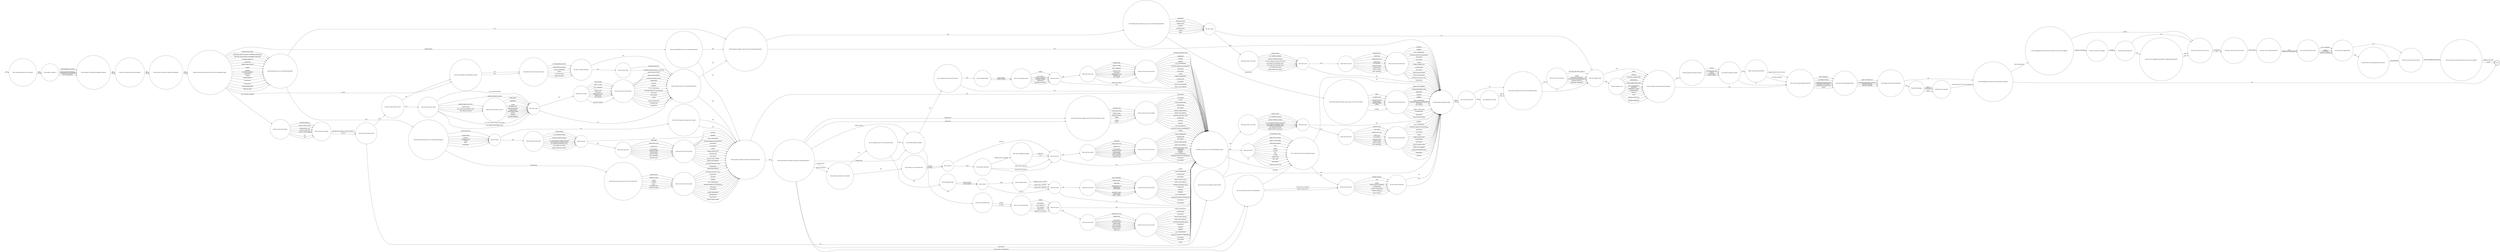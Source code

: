 digraph ATTEMPTED_ESCAPE_FROM_CUSTODY {  rankdir=LR;
  node [shape = circle];
  START_NODE [label="", shape=none];
  START_NODE -> 44769 [label = "start"];
  END_NODE [label="END", shape="doublecircle"];
  44147 [label = "Was force used?"];
  44147 -> 45096 [label = "YES"];
  44147 -> 44320 [label = "NO"];
  44152 [label = "How did the prisoner gain access to the top of the fence?"];
  44152 -> 44297 [label = "LADDER"];
  44152 -> 44297 [label = "ROPE"];
  44152 -> 44297 [label = "CLIMBING AIDS"];
  44152 -> 44297 [label = "FURNITURE ITEMS"];
  44152 -> 44297 [label = "SPORTS ITEMS"];
  44152 -> 44297 [label = "GROUNDS ITEMS"];
  44152 -> 44297 [label = "OTHER"];
  44163 [label = "Where was the cell situated?"];
  44163 -> 44506 [label = "SSU"];
  44163 -> 44506 [label = "CRC"];
  44163 -> 44506 [label = "WING/HOUSEBLOCK"];
  44163 -> 44506 [label = "HEALTH CARE CENTRE"];
  44163 -> 44506 [label = "SEGREGATION UNIT"];
  44163 -> 44506 [label = "RULE 43 UNIT (OR)"];
  44163 -> 44506 [label = "RULE 43 UNIT (GOAD)"];
  44171 [label = "How did the prisoner gain access to the external perimeter?"];
  44171 -> 44952 [label = "WINDOW"];
  44171 -> 44952 [label = "EXTERNAL WALL"];
  44171 -> 44952 [label = "FLOOR"];
  44171 -> 44952 [label = "ROOF"];
  44171 -> 44952 [label = "DOOR/GATE"];
  44171 -> 44952 [label = "THROUGH FENCE"];
  44171 -> 44952 [label = "UNDER FENCE"];
  44171 -> 44152 [label = "OVER FENCE"];
  44225 [label = "Was the fence?"];
  44225 -> 45019 [label = "CLAD"];
  44225 -> 44327 [label = "UNCLAD"];
  44229 [label = "Was the exit through an unlocked door or gate?"];
  44229 -> 44681 [label = "YES"];
  44229 -> 44681 [label = "NO"];
  44233 [label = "Enter description of person(s) injured"];
  44233 -> 45014 [label = "STAFF"];
  44233 -> 45014 [label = "PRISONERS"];
  44233 -> 45014 [label = "CIVILIAN GRADES"];
  44233 -> 45014 [label = "POLICE"];
  44233 -> 45014 [label = "EXTERNAL CIVILIANS"];
  44242 [label = "Did the prisoner leave the cell?"];
  44242 -> 45006 [label = "YES"];
  44242 -> 45003 [label = "NO"];
  44247 [label = "Was an attempt made to cut or breach the fence?"];
  44247 -> 45170 [label = "YES"];
  44247 -> 44759 [label = "NO"];
  44255 [label = "Was this a full or partial shut down?"];
  44255 -> 44346 [label = "FULL"];
  44255 -> 44346 [label = "PARTIAL (ENTER DETAILS)"];
  44274 [label = "Does the sportsfield have access to external perimeter?"];
  44274 -> 44681 [label = "YES"];
  44274 -> 44441 [label = "NO"];
  44278 [label = "Was the fence cut or breached from?"];
  44278 -> 44225 [label = "INSIDE"];
  44278 -> 44225 [label = "OUTSIDE"];
  44285 [label = "Was the telephone/it system shut down locally or by the service supplier?"];
  44285 -> 45150 [label = "LOCAL"];
  44285 -> 44920 [label = "SERVICE SUPPLIER"];
  44297 [label = "What was the source of the items?"];
  44297 -> 44681 [label = "WORKS DEPARTMENT"];
  44297 -> 44681 [label = "CONTRACTORS"];
  44297 -> 44681 [label = "EDUCATION"];
  44297 -> 44681 [label = "HEALTH CARE CENTRE"];
  44297 -> 44681 [label = "FARMS AND GARDENS"];
  44297 -> 44681 [label = "GYMNASIUM/SPORTS FIELD"];
  44297 -> 44681 [label = "WORKSHOPS"];
  44297 -> 44681 [label = "KITCHEN"];
  44297 -> 44681 [label = "HOBBIES"];
  44297 -> 44681 [label = "CELL FURNISHINGS"];
  44297 -> 44681 [label = "WING/HOUSEBLOCK FURNISHINGS"];
  44297 -> 44681 [label = "SMUGGLED"];
  44297 -> 44681 [label = "NOT KNOWN"];
  44300 [label = "What was the source of the tools?"];
  44300 -> 44352 [label = "WORKS DEPARTMENT"];
  44300 -> 44352 [label = "CONTRACTORS"];
  44300 -> 44352 [label = "EDUCATION"];
  44300 -> 44352 [label = "HEALTH CARE CENTRE"];
  44300 -> 44352 [label = "FARMS AND GARDENS"];
  44300 -> 44352 [label = "GYMNASIUM/SPORTS FIELD"];
  44300 -> 44352 [label = "WORKSHOPS"];
  44300 -> 44352 [label = "KITCHEN"];
  44300 -> 44352 [label = "HOBBIES"];
  44300 -> 44352 [label = "CELL FURNISHINGS"];
  44300 -> 44352 [label = "WING/HOUSEBLOCK FURNISHINGS"];
  44300 -> 44352 [label = "SMUGGLED"];
  44300 -> 44352 [label = "NOT KNOWN"];
  44300 -> 44352 [label = "OTHER"];
  44313 [label = "Was the wall breached from?"];
  44313 -> 44992 [label = "INSIDE"];
  44313 -> 44992 [label = "OUTSIDE"];
  44315 [label = "What tools were used?"];
  44315 -> 44869 [label = "HACKSAW BLADE"];
  44315 -> 44869 [label = "OTHER BLADE"];
  44315 -> 44869 [label = "WIRE CUTTERS"];
  44315 -> 44869 [label = "BOLT CROPPERS"];
  44315 -> 44869 [label = "DIGGING TOOL"];
  44315 -> 44869 [label = "CROW BAR"];
  44315 -> 44869 [label = "IMPROVISED TOOL"];
  44315 -> 44869 [label = "OTHER TOOL"];
  44315 -> 44869 [label = "NOT KNOWN"];
  44320 [label = "Were any weapons used?"];
  44320 -> 44554 [label = "YES"];
  44320 -> 44731 [label = "NO"];
  44327 [label = "Were tools used?"];
  44327 -> 44875 [label = "YES"];
  44327 -> 44352 [label = "NO"];
  44340 [label = "Was the keyword requested?"];
  44340 -> 45107 [label = "YES"];
  44340 -> 45150 [label = "NO"];
  44341 [label = "Which area did this give access to?"];
  44341 -> 44528 [label = "ANOTHER CELL"];
  44341 -> 44528 [label = "RECESS/SHOWERS"];
  44341 -> 44528 [label = "STORE ROOM"];
  44341 -> 44528 [label = "ASSOCIATION AREA"];
  44341 -> 44528 [label = "OFFICE"];
  44341 -> 44528 [label = "CANTEEN"];
  44341 -> 44528 [label = "KITCHEN/SERVERY"];
  44341 -> 44528 [label = "ROOF SPACE"];
  44341 -> 44528 [label = "BASEMENT"];
  44341 -> 44528 [label = "OTHER"];
  44346 [label = "Who authorised the shut down?"];
  44346 -> 44958 [label = "GOVERNOR"];
  44346 -> 44958 [label = "DEPUTY GOVERNOR"];
  44346 -> 44958 [label = "DUTY GOVERNOR"];
  44346 -> 44958 [label = "OTHER"];
  44349 [label = "How was the escape attempt foiled?"];
  44349 -> 44447 [label = "STAFF INTERVENTION"];
  44349 -> 44447 [label = "PRISONER ABANDONED ATTEMPT"];
  44349 -> 44447 [label = "PRISONER INJURED"];
  44349 -> 44447 [label = "PHYSICAL BARRIER"];
  44352 [label = "Are there security aids at site of the attempted escape?"];
  44352 -> 45090 [label = "YES"];
  44352 -> 44752 [label = "NO"];
  44353 [label = "What was the source of the tools?"];
  44353 -> 44746 [label = "WORKS DEPARTMENT"];
  44353 -> 44746 [label = "CONTRACTORS"];
  44353 -> 44746 [label = "EDUCATION"];
  44353 -> 44746 [label = "HEALTH CARE CENTRE"];
  44353 -> 44746 [label = "FARMS AND GARDENS"];
  44353 -> 44746 [label = "GYMNASIUM/SPORTS FIELD"];
  44353 -> 44746 [label = "WORKSHOPS"];
  44353 -> 44746 [label = "KITCHEN"];
  44353 -> 44746 [label = "HOBBIES"];
  44353 -> 44746 [label = "CELL FURNISHINGS"];
  44353 -> 44746 [label = "WING/HOUSEBLOCK FURNISHINGS"];
  44353 -> 44746 [label = "SMUGGLED"];
  44353 -> 44746 [label = "NOT KNOWN"];
  44353 -> 44746 [label = "OTHER"];
  44368 [label = "Was the attempt made?"];
  44368 -> 44592 [label = "THROUGH THE CLADDING"];
  44368 -> 44592 [label = "ABOVE THE CLADDING"];
  44368 -> 44592 [label = "BELOW THE CLADDING"];
  44433 [label = "When was the system re-activated?"];
  44433 -> 44674 [label = "ENTER COMMENT AND DATE"];
  44440 [label = "What tools were used?"];
  44440 -> 44498 [label = "HACKSAW BLADE"];
  44440 -> 44498 [label = "OTHER BLADE"];
  44440 -> 44498 [label = "WIRE CUTTERS"];
  44440 -> 44498 [label = "BOLT CROPPERS"];
  44440 -> 44498 [label = "DIGGING TOOL"];
  44440 -> 44498 [label = "CROW BAR"];
  44440 -> 44498 [label = "IMPROVISED TOOL"];
  44440 -> 44498 [label = "OTHER TOOL"];
  44440 -> 44498 [label = "NOT KNOWN"];
  44441 [label = "Did the prisoner attempt to gain access to the external perimeter?"];
  44441 -> 45111 [label = "YES"];
  44441 -> 44746 [label = "NO"];
  44444 [label = "What was the source of the items?"];
  44444 -> 44746 [label = "WORKS DEPARTMENT"];
  44444 -> 44746 [label = "CONTRACTORS"];
  44444 -> 44746 [label = "EDUCATION"];
  44444 -> 44746 [label = "HEALTH CARE CENTRE"];
  44444 -> 44746 [label = "FARMS AND GARDENS"];
  44444 -> 44746 [label = "GYMNASIUM/SPORTS FIELD"];
  44444 -> 44746 [label = "WORKSHOPS"];
  44444 -> 44746 [label = "KITCHEN"];
  44444 -> 44746 [label = "HOBBIES"];
  44444 -> 44746 [label = "CELL FURNISHINGS"];
  44444 -> 44746 [label = "WING/HOUSEBLOCK FURNISHINGS"];
  44444 -> 44746 [label = "SMUGGLED"];
  44444 -> 44746 [label = "NOT KNOWN"];
  44447 [label = "Was damage caused to prison property?"];
  44447 -> 44843 [label = "YES"];
  44447 -> 44863 [label = "NO"];
  44450 [label = "Was the switch with?"];
  44450 -> 44935 [label = "ANOTHER PRISONER"];
  44450 -> 44935 [label = "A VISITOR (ENTER IDENTITY IF KNOWN)"];
  44471 [label = "What was the source of the tools?"];
  44471 -> 44681 [label = "WORKS DEPARTMENT"];
  44471 -> 44681 [label = "CONTRACTORS"];
  44471 -> 44681 [label = "EDUCATION"];
  44471 -> 44681 [label = "HEALTH CARE CENTRE"];
  44471 -> 44681 [label = "FARMS AND GARDENS"];
  44471 -> 44681 [label = "GYMNASIUM/SPORTS FIELD"];
  44471 -> 44681 [label = "WORKSHOPS"];
  44471 -> 44681 [label = "KITCHEN"];
  44471 -> 44681 [label = "HOBBIES"];
  44471 -> 44681 [label = "CELL FURNISHINGS"];
  44471 -> 44681 [label = "WING/HOUSEBLOCK FURNISHINGS"];
  44471 -> 44681 [label = "SMUGGLED"];
  44471 -> 44681 [label = "NOT KNOWN"];
  44471 -> 44681 [label = "OTHER"];
  44480 [label = "What was the source of the items?"];
  44480 -> 44352 [label = "WORKS DEPARTMENT"];
  44480 -> 44352 [label = "CONTRACTORS"];
  44480 -> 44352 [label = "EDUCATION"];
  44480 -> 44352 [label = "HEALTH CARE CENTRE"];
  44480 -> 44352 [label = "FARMS AND GARDENS"];
  44480 -> 44352 [label = "GYMNASIUM/SPORTS FIELD"];
  44480 -> 44352 [label = "WORKSHOPS"];
  44480 -> 44352 [label = "KITCHEN"];
  44480 -> 44352 [label = "HOBBIES"];
  44480 -> 44352 [label = "CELL FURNISHINGS"];
  44480 -> 44352 [label = "WING/HOUSEBLOCK FURNISHINGS"];
  44480 -> 44352 [label = "SMUGGLED"];
  44480 -> 44352 [label = "NOT KNOWN"];
  44480 -> 44352 [label = "OTHER"];
  44484 [label = "Was the vehicle authorised?"];
  44484 -> 44746 [label = "YES"];
  44484 -> 44746 [label = "NO"];
  44494 [label = "Where were the injured treated?"];
  44494 -> 45073 [label = "PRISON HEALTH CARE CENTRE"];
  44494 -> 45073 [label = "OUTSIDE HOSPITAL"];
  44498 [label = "What was the source of the tools?"];
  44498 -> 44352 [label = "WORKS DEPARTMENT"];
  44498 -> 44352 [label = "CONTRACTORS"];
  44498 -> 44352 [label = "EDUCATION"];
  44498 -> 44352 [label = "HEALTH CARE CENTRE"];
  44498 -> 44352 [label = "FARMS AND GARDENS"];
  44498 -> 44352 [label = "GYMNASIUM/SPORTS FIELD"];
  44498 -> 44352 [label = "WORKSHOPS"];
  44498 -> 44352 [label = "KITCHEN"];
  44498 -> 44352 [label = "HOBBIES"];
  44498 -> 44352 [label = "CELL FURNISHINGS"];
  44498 -> 44352 [label = "WING/HOUSEBLOCK FURNISHINGS"];
  44498 -> 44352 [label = "SMUGGLED"];
  44498 -> 44352 [label = "NOT KNOWN"];
  44498 -> 44352 [label = "OTHER"];
  44506 [label = "How was the cell occupied?"];
  44506 -> 44242 [label = "SINGLE"];
  44506 -> 44242 [label = "MULTIPLE OCCUPANCY (ENTER CAPACITY)"];
  44517 [label = "Give details of security measure overcome"];
  44517 -> 44597 [label = "UV HAND STAMP"];
  44517 -> 44597 [label = "HAND GEOMETRY"];
  44517 -> 44597 [label = "PHOTOGRAPHIC RECORD"];
  44517 -> 44597 [label = "IDENTIFYING CLOTHING"];
  44517 -> 44597 [label = "STAFF SUPERVISION"];
  44517 -> 44597 [label = "OTHER"];
  44525 [label = "What tools were used?"];
  44525 -> 44471 [label = "HACKSAW BLADE"];
  44525 -> 44471 [label = "OTHER BLADE"];
  44525 -> 44471 [label = "WIRE CUTTERS"];
  44525 -> 44471 [label = "BOLT CROPPERS"];
  44525 -> 44471 [label = "DIGGING TOOL"];
  44525 -> 44471 [label = "CROW BAR"];
  44525 -> 44471 [label = "IMPROVISED TOOL"];
  44525 -> 44471 [label = "OTHER TOOL"];
  44525 -> 44471 [label = "NOT KNOWN"];
  44528 [label = "Were tools used?"];
  44528 -> 45021 [label = "YES"];
  44528 -> 44935 [label = "NO"];
  44544 [label = "Estimated cost of damage"];
  44544 -> 44863 [label = "ENTER AMOUNT IN POUND STERLING"];
  44545 [label = "Did prisoner gain access to the external perimeter?"];
  44545 -> 44171 [label = "YES"];
  44545 -> 44441 [label = "NO"];
  44550 [label = "Describe what was compromised and by whom"];
  44550 -> 44433 [label = "DESCRIPTION"];
  44554 [label = "Describe weapons used"];
  44554 -> 44731 [label = "FIREARM"];
  44554 -> 44731 [label = "CHEMICAL INCAPACITANT"];
  44554 -> 44731 [label = "KNIFE/BLADE"];
  44554 -> 44731 [label = "OTHER SHARP INSTRUMENT"];
  44554 -> 44731 [label = "BLUNT INSTRUMENT"];
  44554 -> 44731 [label = "LIGATURE"];
  44554 -> 44731 [label = "DANGEROUS LIQUID"];
  44554 -> 44731 [label = "EXCRETA/URINE"];
  44554 -> 44731 [label = "SPITTING"];
  44554 -> 44731 [label = "FOOD"];
  44554 -> 44731 [label = "THROWN FURNITURE"];
  44554 -> 44731 [label = "THROWN EQUIPMENT"];
  44554 -> 44731 [label = "OTHER"];
  44574 [label = "Were tools used?"];
  44574 -> 44440 [label = "YES"];
  44574 -> 44352 [label = "NO"];
  44582 [label = "Were tools used?"];
  44582 -> 44315 [label = "YES"];
  44582 -> 44746 [label = "NO"];
  44589 [label = "Were tools used?"];
  44589 -> 44525 [label = "YES"];
  44589 -> 44681 [label = "NO"];
  44592 [label = "Were tools used?"];
  44592 -> 44617 [label = "YES"];
  44592 -> 44352 [label = "NO"];
  44594 [label = "Where was the prisoner prior to the start of the attempted escape?"];
  44594 -> 44274 [label = "SPORTS FIELD"];
  44594 -> 44163 [label = "CELL (ENTER LOCATION)"];
  44594 -> 45124 [label = "VISITS"];
  44594 -> 44545 [label = "WING/HOUSEBLOCK"];
  44594 -> 44545 [label = "DORMITORY"];
  44594 -> 44545 [label = "HEALTH CARE CENTRE"];
  44594 -> 44545 [label = "CHAPEL"];
  44594 -> 44545 [label = "KITCHEN"];
  44594 -> 44545 [label = "EDUCATION/LIBRARY"];
  44594 -> 44545 [label = "WORKSHOP"];
  44594 -> 44545 [label = "STORES"];
  44594 -> 44545 [label = "ADMINISTRATION"];
  44594 -> 44545 [label = "GYMNASIUM"];
  44594 -> 44545 [label = "RECEPTION"];
  44594 -> 44545 [label = "WORKS DEPARTMENT"];
  44594 -> 44545 [label = "EXERCISE YARD"];
  44594 -> 44545 [label = "OTHER SECURE AREA"];
  44594 -> 44545 [label = "GROUNDS WITH NO ACCESS TO EXTERNAL PERIMITER"];
  44594 -> 44545 [label = "GROUNDS WITH ACCESS TO EXTERNAL PERIMITER"];
  44595 [label = "Was an aircraft involved?"];
  44595 -> 44912 [label = "YES"];
  44595 -> 44983 [label = "NO"];
  44597 [label = "Was there a switch of identity?"];
  44597 -> 44450 [label = "YES"];
  44597 -> 44935 [label = "NO"];
  44617 [label = "What tools were used?"];
  44617 -> 44300 [label = "HACKSAW BLADE"];
  44617 -> 44300 [label = "OTHER BLADE"];
  44617 -> 44300 [label = "WIRE CUTTERS"];
  44617 -> 44300 [label = "BOLT CROPPERS"];
  44617 -> 44300 [label = "DIGGING TOOL"];
  44617 -> 44300 [label = "CROW BAR"];
  44617 -> 44300 [label = "IMPROVISED TOOL"];
  44617 -> 44300 [label = "OTHER TOOL"];
  44617 -> 44300 [label = "NOT KNOWN"];
  44631 [label = "How did the prisoner leave the establishment?"];
  44631 -> 44752 [label = "ON FOOT"];
  44631 -> 45152 [label = "DROVE VEHICLE OUT"];
  44631 -> 45152 [label = "CONCEALED IN VEHICLE"];
  44636 [label = "Is there any media interest in this incident?"];
  44636 -> 44749 [label = "YES"];
  44636 -> 44749 [label = "NO"];
  44670 [label = "How was the attempt made?"];
  44670 -> 44574 [label = "DIGGING THROUGH"];
  44670 -> 44574 [label = "DIGGING UNDER"];
  44670 -> 44574 [label = "EXPLOSION"];
  44670 -> 44574 [label = "RAMMED BY VEHICLE"];
  44670 -> 44574 [label = "OTHER"];
  44670 -> 44574 [label = "NOT KNOWN"];
  44674 [label = "Was the system re-activated locally or by the service supplier?"];
  44674 -> END_NODE [label = "LOCAL"];
  44674 -> END_NODE [label = "SERVICE SUPPLIER"];
  44681 [label = "Did the prisoner attempt to breach the external perimeter?"];
  44681 -> 44940 [label = "YES"];
  44681 -> 44352 [label = "NO"];
  44685 [label = "Were tools used?"];
  44685 -> 44909 [label = "YES"];
  44685 -> 44746 [label = "NO"];
  44707 [label = "Was the fence?"];
  44707 -> 44368 [label = "CLAD"];
  44707 -> 44592 [label = "UNCLAD"];
  44713 [label = "What time was the system shut down?"];
  44713 -> 44255 [label = "ENTER TIME"];
  44731 [label = "Were any injuries received during this incident?"];
  44731 -> 44233 [label = "YES"];
  44731 -> 45073 [label = "NO"];
  44737 [label = "Was the attempt made?"];
  44737 -> 44670 [label = "FROM INSIDE"];
  44737 -> 44670 [label = "FROM OUTSIDE"];
  44746 [label = "Are the grounds patrolled by dogs?"];
  44746 -> 44595 [label = "YES"];
  44746 -> 44595 [label = "NO"];
  44749 [label = "Has the prison service press office been informed?"];
  44749 -> 44594 [label = "YES"];
  44749 -> 44594 [label = "NO"];
  44752 [label = "Was a vehicle involved in the attempted escape?"];
  44752 -> 45152 [label = "YES"];
  44752 -> 44746 [label = "NO"];
  44759 [label = "Was the wall actually breached?"];
  44759 -> 44313 [label = "YES"];
  44759 -> 44849 [label = "NO"];
  44769 [label = "Were the police informed of the incident?"];
  44769 -> 44919 [label = "YES"];
  44769 -> 44919 [label = "NO"];
  44789 [label = "What was the source of the tools?"];
  44789 -> 44352 [label = "WORKS DEPARTMENT"];
  44789 -> 44352 [label = "CONTRACTORS"];
  44789 -> 44352 [label = "EDUCATION"];
  44789 -> 44352 [label = "HEALTH CARE CENTRE"];
  44789 -> 44352 [label = "FARMS AND GARDENS"];
  44789 -> 44352 [label = "GYMNASIUM/SPORTS FIELD"];
  44789 -> 44352 [label = "WORKSHOPS"];
  44789 -> 44352 [label = "KITCHEN"];
  44789 -> 44352 [label = "HOBBIES"];
  44789 -> 44352 [label = "CELL FURNISHINGS"];
  44789 -> 44352 [label = "WING/HOUSEBLOCK FURNISHINGS"];
  44789 -> 44352 [label = "SMUGGLED"];
  44789 -> 44352 [label = "NOT KNOWN"];
  44789 -> 44352 [label = "OTHER"];
  44822 [label = "Was the fence actually cut or breached?"];
  44822 -> 44278 [label = "YES"];
  44822 -> 44247 [label = "NO"];
  44840 [label = "How did the prisoner attempt access to the top of the fence or wall?"];
  44840 -> 44480 [label = "LADDER"];
  44840 -> 44480 [label = "ROPE"];
  44840 -> 44480 [label = "CLIMBING AIDS"];
  44840 -> 44480 [label = "FURNITURE ITEMS"];
  44840 -> 44480 [label = "SPORTS ITEMS"];
  44840 -> 44480 [label = "GROUNDS ITEMS"];
  44840 -> 44480 [label = "OTHER"];
  44843 [label = "Describe the damage"];
  44843 -> 44544 [label = "MINOR"];
  44843 -> 44544 [label = "SERIOUS"];
  44843 -> 44544 [label = "EXTENSIVE"];
  44849 [label = "Was an attempt made to breach the wall?"];
  44849 -> 44737 [label = "YES"];
  44849 -> 44352 [label = "NO"];
  44863 [label = "Was the telephone/it system shut down during the incident?"];
  44863 -> 44285 [label = "YES (ENTER DATE)"];
  44863 -> END_NODE [label = "NO"];
  44869 [label = "What was the source of the tools?"];
  44869 -> 44746 [label = "WORKS DEPARTMENT"];
  44869 -> 44746 [label = "CONTRACTORS"];
  44869 -> 44746 [label = "EDUCATION"];
  44869 -> 44746 [label = "HEALTH CARE CENTRE"];
  44869 -> 44746 [label = "FARMS AND GARDENS"];
  44869 -> 44746 [label = "GYMNASIUM/SPORTS FIELD"];
  44869 -> 44746 [label = "WORKSHOPS"];
  44869 -> 44746 [label = "KITCHEN"];
  44869 -> 44746 [label = "HOBBIES"];
  44869 -> 44746 [label = "CELL FURNISHINGS"];
  44869 -> 44746 [label = "WING/HOUSEBLOCK FURNISHINGS"];
  44869 -> 44746 [label = "SMUGGLED"];
  44869 -> 44746 [label = "NOT KNOWN"];
  44869 -> 44746 [label = "OTHER"];
  44871 [label = "What was the source of the tools?"];
  44871 -> 44352 [label = "WORKS DEPARTMENT"];
  44871 -> 44352 [label = "CONTRACTORS"];
  44871 -> 44352 [label = "EDUCATION"];
  44871 -> 44352 [label = "HEALTH CARE CENTRE"];
  44871 -> 44352 [label = "FARMS AND GARDENS"];
  44871 -> 44352 [label = "GYMNASIUM/SPORTS FIELD"];
  44871 -> 44352 [label = "WORKSHOPS"];
  44871 -> 44352 [label = "KITCHEN"];
  44871 -> 44352 [label = "HOBBIES"];
  44871 -> 44352 [label = "CELL FURNISHINGS"];
  44871 -> 44352 [label = "WING/HOUSEBLOCK FURNISHINGS"];
  44871 -> 44352 [label = "SMUGGLED"];
  44871 -> 44352 [label = "NOT KNOWN"];
  44871 -> 44352 [label = "OTHER"];
  44875 [label = "What tools were used?"];
  44875 -> 44789 [label = "HACKSAW BLADE"];
  44875 -> 44789 [label = "OTHER BLADE"];
  44875 -> 44789 [label = "WIRE CUTTERS"];
  44875 -> 44789 [label = "BOLT CROPPERS"];
  44875 -> 44789 [label = "DIGGING TOOL"];
  44875 -> 44789 [label = "CROW BAR"];
  44875 -> 44789 [label = "IMPROVISED TOOL"];
  44875 -> 44789 [label = "OTHER TOOL"];
  44875 -> 44789 [label = "NOT KNOWN"];
  44909 [label = "What tools were used?"];
  44909 -> 44353 [label = "HACKSAW BLADE"];
  44909 -> 44353 [label = "OTHER BLADE"];
  44909 -> 44353 [label = "WIRE CUTTERS"];
  44909 -> 44353 [label = "BOLT CROPPERS"];
  44909 -> 44353 [label = "DIGGING TOOL"];
  44909 -> 44353 [label = "CROW BAR"];
  44909 -> 44353 [label = "IMPROVISED TOOL"];
  44909 -> 44353 [label = "OTHER TOOL"];
  44909 -> 44353 [label = "NOT KNOWN"];
  44912 [label = "Was operation Lewis used?"];
  44912 -> 44983 [label = "YES"];
  44912 -> 44983 [label = "NO"];
  44919 [label = "The incident is subject to"];
  44919 -> 45033 [label = "INVESTIGATION BY POLICE"];
  44919 -> 45033 [label = "INVESTIGATION INTERNALLY"];
  44919 -> 45033 [label = "GOVERNOR'S ADJUDICATION"];
  44919 -> 45033 [label = "NO INVESTIGATION"];
  44920 [label = "Quote the vantive case number"];
  44920 -> 44340 [label = "NUMBER"];
  44923 [label = "What tools were used?"];
  44923 -> 44871 [label = "HACKSAW BLADE"];
  44923 -> 44871 [label = "OTHER BLADE"];
  44923 -> 44871 [label = "WIRE CUTTERS"];
  44923 -> 44871 [label = "BOLT CROPPERS"];
  44923 -> 44871 [label = "DIGGING TOOL"];
  44923 -> 44871 [label = "CROW BAR"];
  44923 -> 44871 [label = "IMPROVISED TOOL"];
  44923 -> 44871 [label = "OTHER TOOL"];
  44923 -> 44871 [label = "NOT KNOWN"];
  44933 [label = "How was the cladding breached?"];
  44933 -> 44327 [label = "CUT"];
  44933 -> 44327 [label = "REMOVED"];
  44935 [label = "Did the exit give access to the external perimeter?"];
  44935 -> 44681 [label = "YES"];
  44935 -> 44441 [label = "NO"];
  44940 [label = "How did the prisoner attempt to breach the external perimeter?"];
  44940 -> 44631 [label = "MAIN GATE"];
  44940 -> 44631 [label = "OTHER GATE IN PERIMETER"];
  44940 -> 44840 [label = "OVER WALL"];
  44940 -> 44840 [label = "OVER FENCE"];
  44940 -> 44822 [label = "THROUGH FENCE"];
  44940 -> 44822 [label = "UNDER FENCE"];
  44940 -> 44759 [label = "THROUGH WALL"];
  44940 -> 44759 [label = "UNDER WALL"];
  44952 [label = "Was force used?"];
  44952 -> 45172 [label = "YES"];
  44952 -> 44229 [label = "NO"];
  44953 [label = "What type of force was used?"];
  44953 -> 44582 [label = "CUT WINDOW OR BARS"];
  44953 -> 44582 [label = "FORCED WINDOW OR BARS"];
  44953 -> 44582 [label = "CUT AND FORCED WINDOW AND BARS"];
  44953 -> 44582 [label = "DUG THROUGH EXTERNAL WALL"];
  44953 -> 44582 [label = "DUG THROUGH INTERNAL WALL"];
  44953 -> 44582 [label = "DUG THROUGH FLOOR"];
  44953 -> 44582 [label = "BROKE THROUGH CEILING"];
  44953 -> 44582 [label = "FORCED DOOR"];
  44958 [label = "Was the system compromised?"];
  44958 -> 44550 [label = "YES"];
  44958 -> 44433 [label = "NO"];
  44977 [label = "State the nature of assistance"];
  44977 -> 44320 [label = "SMUGGLED WEAPONS"];
  44977 -> 44320 [label = "SMUGGLED TOOLS/EQUIPMENT"];
  44977 -> 44320 [label = "SWAPPED IDENTITY"];
  44977 -> 44320 [label = "BREACHED PERIMETER"];
  44977 -> 44320 [label = "PROVIDED GET AWAY VEHICLE"];
  44977 -> 44320 [label = "OTHER"];
  44983 [label = "Was outside assistance involved in the attempted escape?"];
  44983 -> 44977 [label = "YES"];
  44983 -> 44320 [label = "NO"];
  44984 [label = "What type of force was used?"];
  44984 -> 44528 [label = "CUT WINDOW OR BARS"];
  44984 -> 44528 [label = "FORCED WINDOW OR BARS"];
  44984 -> 44528 [label = "CUT AND FORCED WINDOW AND BARS"];
  44984 -> 44528 [label = "DUG THROUGH EXTERNAL WALL"];
  44984 -> 44341 [label = "DUG THROUGH INTERNAL WALL"];
  44984 -> 44341 [label = "DUG THROUGH FLOOR"];
  44984 -> 44341 [label = "BROKE THROUGH CEILING"];
  44984 -> 44341 [label = "FORCED DOOR"];
  44992 [label = "How was the wall breached?"];
  44992 -> 45047 [label = "DUG THROUGH"];
  44992 -> 45047 [label = "DUG UNDER"];
  44992 -> 45047 [label = "EXPLOSION"];
  44992 -> 45047 [label = "RAMMED BY VEHICLE"];
  44992 -> 45047 [label = "OTHER"];
  44992 -> 45047 [label = "NOT KNOWN"];
  45003 [label = "Was force used in an attempt to leave the cell?"];
  45003 -> 44953 [label = "YES"];
  45003 -> 44746 [label = "NO"];
  45006 [label = "Was force used to leave the cell?"];
  45006 -> 44984 [label = "YES"];
  45006 -> 45124 [label = "NO"];
  45014 [label = "Was medical treatment needed?"];
  45014 -> 44494 [label = "YES"];
  45014 -> 45073 [label = "NO"];
  45019 [label = "Was the fence breached?"];
  45019 -> 44933 [label = "THROUGH THE CLADDING"];
  45019 -> 44327 [label = "ABOVE THE CLADDING"];
  45019 -> 44327 [label = "BELOW THE CLADDING"];
  45021 [label = "What tools were used?"];
  45021 -> 45121 [label = "HACKSAW BLADE"];
  45021 -> 45121 [label = "OTHER BLADE"];
  45021 -> 45121 [label = "WIRE CUTTERS"];
  45021 -> 45121 [label = "BOLT CROPPERS"];
  45021 -> 45121 [label = "DIGGING TOOL"];
  45021 -> 45121 [label = "CROW BAR"];
  45021 -> 45121 [label = "IMPROVISED TOOL"];
  45021 -> 45121 [label = "OTHER TOOL"];
  45021 -> 45121 [label = "NOT KNOWN"];
  45033 [label = "Is any member of staff facing disciplinary charges?"];
  45033 -> 44636 [label = "YES"];
  45033 -> 44636 [label = "NO"];
  45047 [label = "Were tools used?"];
  45047 -> 44923 [label = "YES"];
  45047 -> 44352 [label = "NO"];
  45073 [label = "How was the escape attempt discovered?"];
  45073 -> 44349 [label = "STAFF VIGILANCE"];
  45073 -> 44349 [label = "EQUIPMENT FOUND"];
  45073 -> 44349 [label = "INFORMATION/INTELLIGENCE"];
  45073 -> 44349 [label = "OBSERVED IN PROGRESS"];
  45073 -> 44349 [label = "ALERTED BY SECURITY AID"];
  45073 -> 44349 [label = "OTHER"];
  45090 [label = "What are the aids?"];
  45090 -> 44752 [label = "GANDER"];
  45090 -> 44752 [label = "PIPE"];
  45090 -> 44752 [label = "'S' WIRE"];
  45090 -> 44752 [label = "SCARE STRIP"];
  45090 -> 44752 [label = "TAUT WIRE"];
  45090 -> 44752 [label = "GEOPHONES"];
  45090 -> 44752 [label = "INFRA RED DETECTORS"];
  45090 -> 44752 [label = "MICROPHONIC CABLE"];
  45090 -> 44752 [label = "FIBRE OPTIC SYSTEM"];
  45090 -> 44752 [label = "LEAKY CO-AXIL CABLE"];
  45090 -> 44752 [label = "PRESSURE SENSORS"];
  45090 -> 44752 [label = "CCTV"];
  45090 -> 44752 [label = "OTHER"];
  45096 [label = "What type of force was used?"];
  45096 -> 44685 [label = "CUT WINDOW OR BARS"];
  45096 -> 44685 [label = "FORCED WINDOW OR BARS"];
  45096 -> 44685 [label = "CUT AND FORCED WINDOW AND BARS"];
  45096 -> 44685 [label = "DUG THROUGH EXTERNAL WALL"];
  45096 -> 44685 [label = "DUG THROUGH INTERNAL WALL"];
  45096 -> 44685 [label = "DUG THROUGH FLOOR"];
  45096 -> 44685 [label = "BROKE THROUGH CEILING"];
  45096 -> 44685 [label = "FORCED DOOR"];
  45107 [label = "Has the service supplier been notified of a replacement keyword?"];
  45107 -> 45150 [label = "YES"];
  45107 -> 45150 [label = "NO"];
  45111 [label = "How did the prisoner attempt to gain access to the external perimeter?"];
  45111 -> 44147 [label = "WINDOW"];
  45111 -> 44147 [label = "EXTERNAL WALL"];
  45111 -> 44147 [label = "FLOOR"];
  45111 -> 44147 [label = "ROOF"];
  45111 -> 44147 [label = "DOOR/GATE"];
  45111 -> 44147 [label = "THROUGH FENCE"];
  45111 -> 44147 [label = "UNDER FENCE"];
  45111 -> 45114 [label = "OVER FENCE"];
  45114 [label = "How did the prisoner attempt to gain access to the top of the fence?"];
  45114 -> 44444 [label = "LADDER"];
  45114 -> 44444 [label = "ROPE"];
  45114 -> 44444 [label = "CLIMBING AIDS"];
  45114 -> 44444 [label = "FURNITURE ITEMS"];
  45114 -> 44444 [label = "SPORTS ITEMS"];
  45114 -> 44444 [label = "GROUNDS ITEMS"];
  45114 -> 44444 [label = "OTHER"];
  45121 [label = "What was the source of the tools?"];
  45121 -> 44935 [label = "WORKS DEPARTMENT"];
  45121 -> 44935 [label = "CONTRACTORS"];
  45121 -> 44935 [label = "EDUCATION"];
  45121 -> 44935 [label = "HEALTH CARE CENTRE"];
  45121 -> 44935 [label = "FARMS AND GARDENS"];
  45121 -> 44935 [label = "GYMNASIUM/SPORTS FIELD"];
  45121 -> 44935 [label = "WORKSHOPS"];
  45121 -> 44935 [label = "KITCHEN"];
  45121 -> 44935 [label = "HOBBIES"];
  45121 -> 44935 [label = "CELL FURNISHINGS"];
  45121 -> 44935 [label = "WING/HOUSEBLOCK FURNISHINGS"];
  45121 -> 44935 [label = "SMUGGLED"];
  45121 -> 44935 [label = "NOT KNOWN"];
  45121 -> 44935 [label = "OTHER"];
  45124 [label = "Was the exit through an unlocked door or gate?"];
  45124 -> 44517 [label = "YES"];
  45124 -> 44517 [label = "NO"];
  45150 [label = "Indicate the nature of the shut down"];
  45150 -> 44713 [label = "TELEPHONY"];
  45150 -> 44713 [label = "IT"];
  45152 [label = "Whose was the vehicle?"];
  45152 -> 44484 [label = "PRISON SERVICE VEHICLE"];
  45152 -> 44484 [label = "CONTRACTORS"];
  45152 -> 44484 [label = "ESCORT CONTRACTOR"];
  45152 -> 44484 [label = "OFFICIAL VEHICLE"];
  45152 -> 44484 [label = "STAFF VEHICLE"];
  45152 -> 44484 [label = "PRIVATE VEHICLE"];
  45152 -> 44484 [label = "TAXI"];
  45152 -> 44484 [label = "OTHER"];
  45170 [label = "Was the attempt made?"];
  45170 -> 44707 [label = "FROM INSIDE"];
  45170 -> 44707 [label = "FROM OUTSIDE"];
  45172 [label = "What type of force was used?"];
  45172 -> 44589 [label = "CUT WINDOW OR BARS"];
  45172 -> 44589 [label = "FORCED WINDOW OR BARS"];
  45172 -> 44589 [label = "CUT AND FORCED WINDOW AND BARS"];
  45172 -> 44589 [label = "DUG THROUGH EXTERNAL WALL"];
  45172 -> 44589 [label = "DUG THROUGH INTERNAL WALL"];
  45172 -> 44589 [label = "DUG THROUGH FLOOR"];
  45172 -> 44589 [label = "BROKE THROUGH CEILING"];
  45172 -> 44589 [label = "FORCED DOOR"];
}
